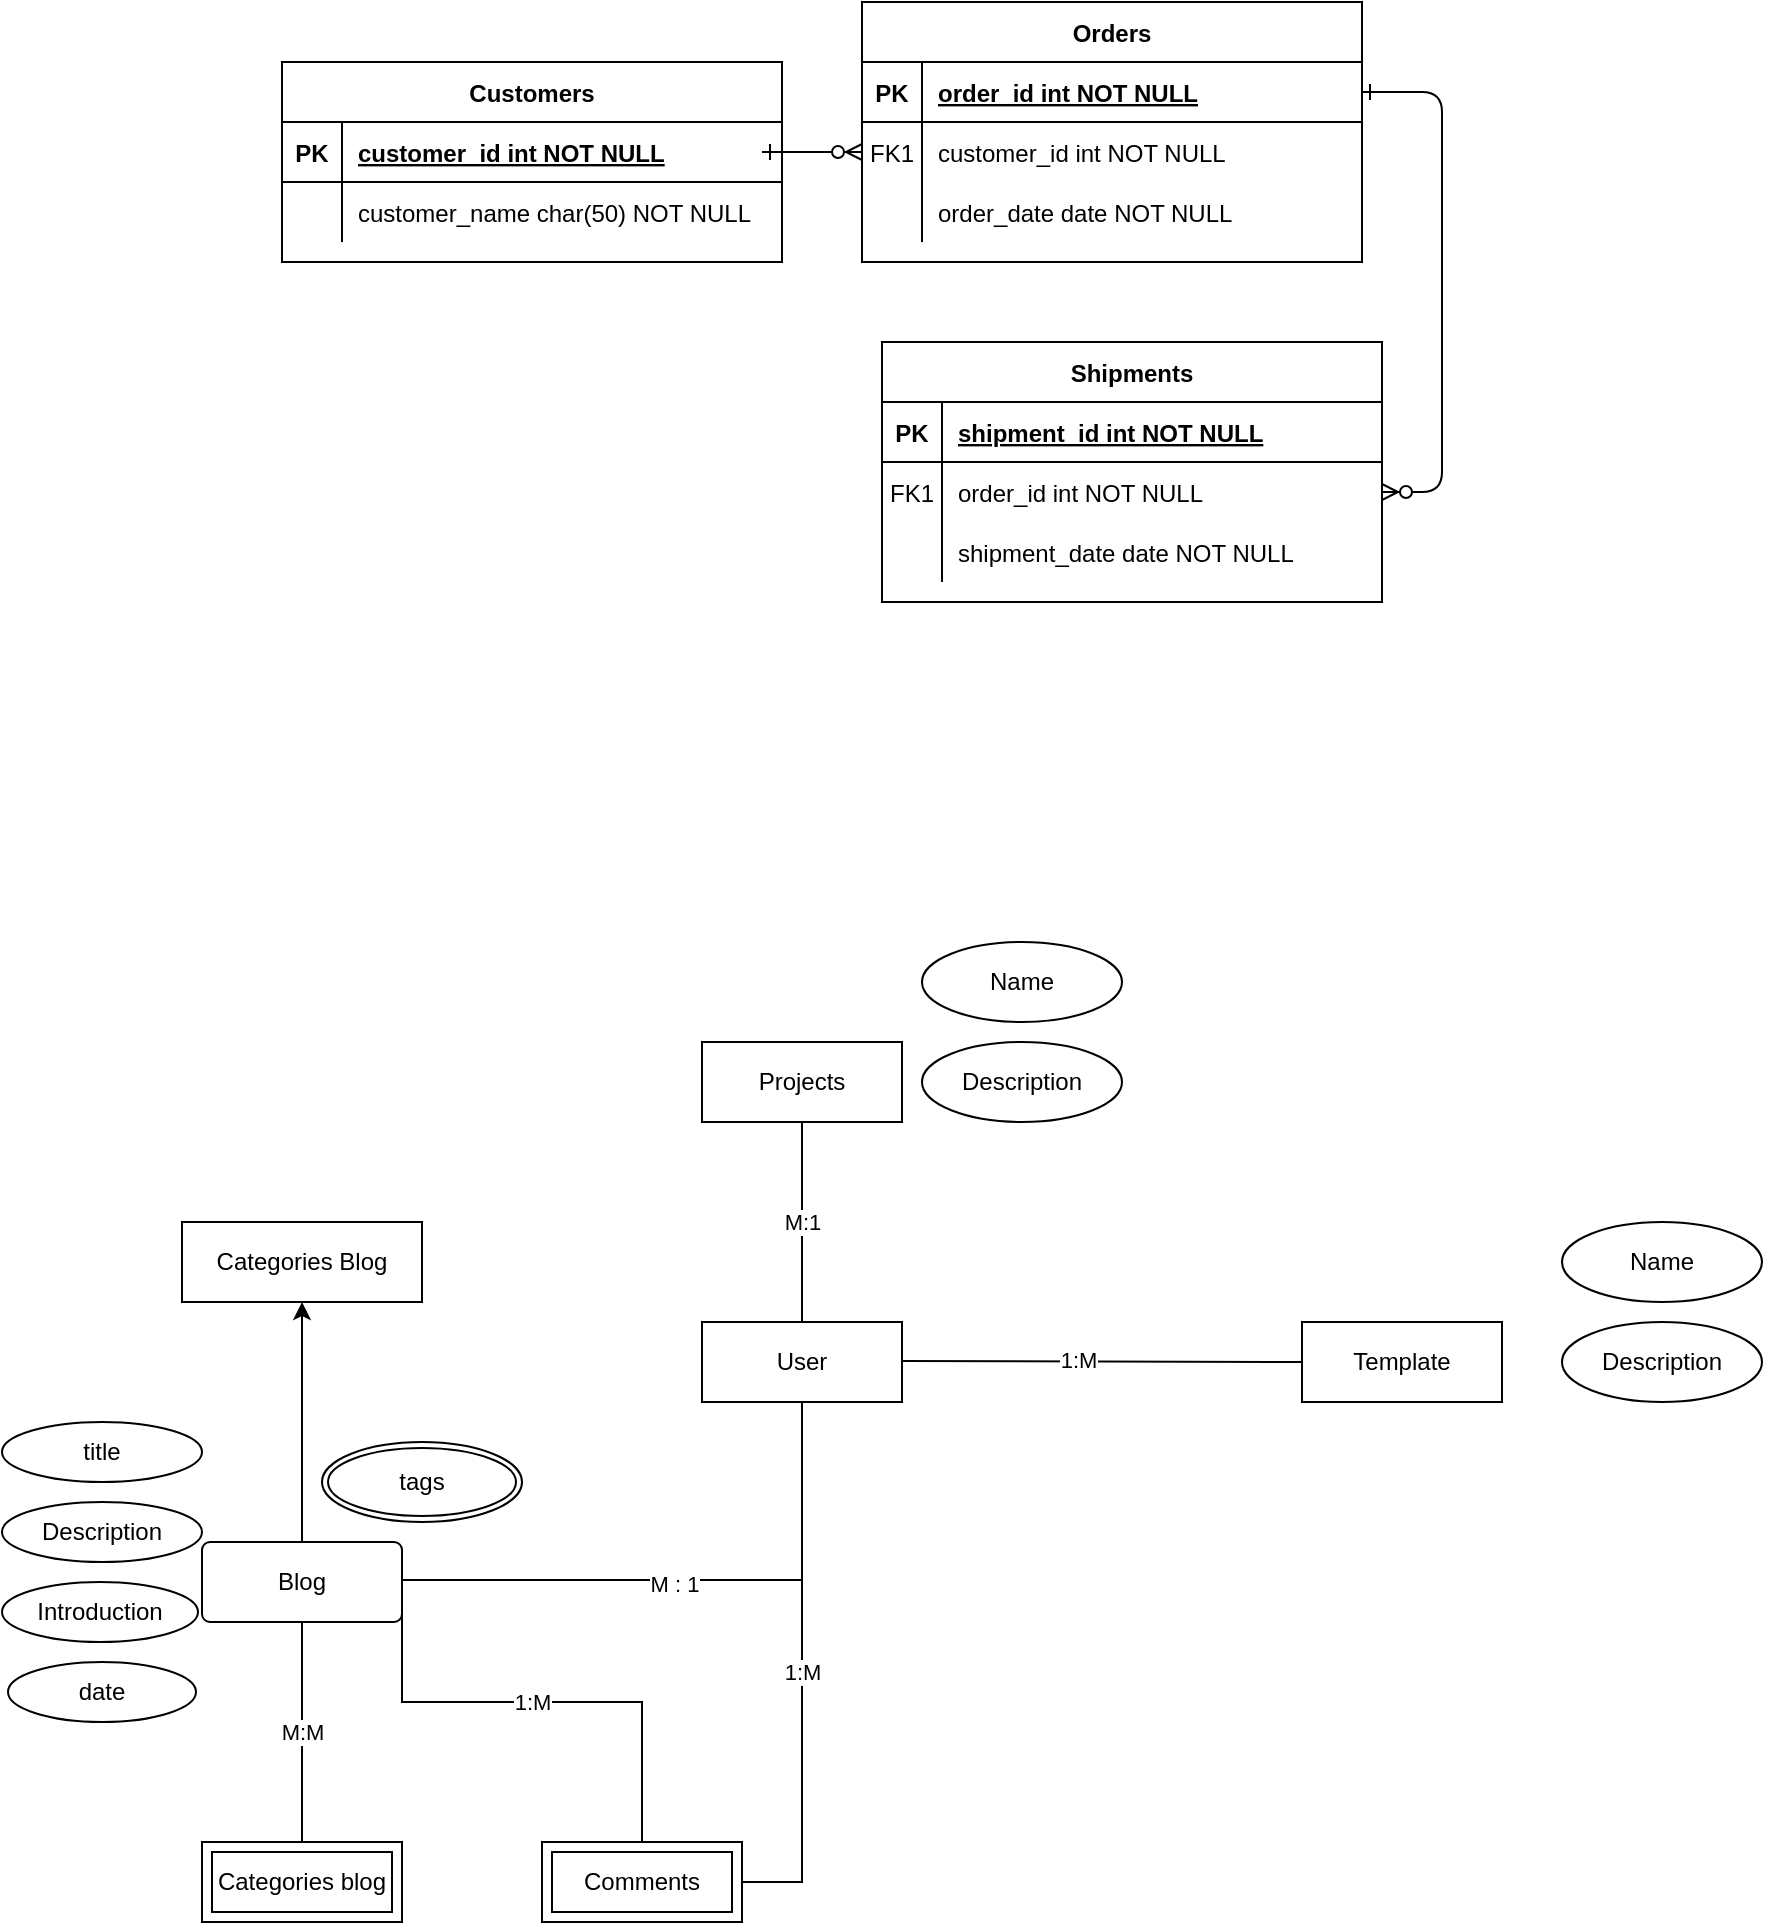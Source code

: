 <mxfile version="15.7.1" type="github">
  <diagram id="R2lEEEUBdFMjLlhIrx00" name="Page-1">
    <mxGraphModel dx="1422" dy="1898" grid="1" gridSize="10" guides="1" tooltips="1" connect="1" arrows="1" fold="1" page="1" pageScale="1" pageWidth="850" pageHeight="1100" math="0" shadow="0" extFonts="Permanent Marker^https://fonts.googleapis.com/css?family=Permanent+Marker">
      <root>
        <mxCell id="0" />
        <mxCell id="1" parent="0" />
        <mxCell id="C-vyLk0tnHw3VtMMgP7b-1" value="" style="edgeStyle=entityRelationEdgeStyle;endArrow=ERzeroToMany;startArrow=ERone;endFill=1;startFill=0;" parent="1" target="C-vyLk0tnHw3VtMMgP7b-6" edge="1">
          <mxGeometry width="100" height="100" relative="1" as="geometry">
            <mxPoint x="390" y="-75" as="sourcePoint" />
            <mxPoint x="440" y="480" as="targetPoint" />
          </mxGeometry>
        </mxCell>
        <mxCell id="C-vyLk0tnHw3VtMMgP7b-12" value="" style="edgeStyle=entityRelationEdgeStyle;endArrow=ERzeroToMany;startArrow=ERone;endFill=1;startFill=0;" parent="1" source="C-vyLk0tnHw3VtMMgP7b-3" target="C-vyLk0tnHw3VtMMgP7b-17" edge="1">
          <mxGeometry width="100" height="100" relative="1" as="geometry">
            <mxPoint x="400" y="40" as="sourcePoint" />
            <mxPoint x="460" y="65" as="targetPoint" />
          </mxGeometry>
        </mxCell>
        <mxCell id="C-vyLk0tnHw3VtMMgP7b-2" value="Orders" style="shape=table;startSize=30;container=1;collapsible=1;childLayout=tableLayout;fixedRows=1;rowLines=0;fontStyle=1;align=center;resizeLast=1;" parent="1" vertex="1">
          <mxGeometry x="440" y="-150" width="250" height="130" as="geometry" />
        </mxCell>
        <mxCell id="C-vyLk0tnHw3VtMMgP7b-3" value="" style="shape=partialRectangle;collapsible=0;dropTarget=0;pointerEvents=0;fillColor=none;points=[[0,0.5],[1,0.5]];portConstraint=eastwest;top=0;left=0;right=0;bottom=1;" parent="C-vyLk0tnHw3VtMMgP7b-2" vertex="1">
          <mxGeometry y="30" width="250" height="30" as="geometry" />
        </mxCell>
        <mxCell id="C-vyLk0tnHw3VtMMgP7b-4" value="PK" style="shape=partialRectangle;overflow=hidden;connectable=0;fillColor=none;top=0;left=0;bottom=0;right=0;fontStyle=1;" parent="C-vyLk0tnHw3VtMMgP7b-3" vertex="1">
          <mxGeometry width="30" height="30" as="geometry">
            <mxRectangle width="30" height="30" as="alternateBounds" />
          </mxGeometry>
        </mxCell>
        <mxCell id="C-vyLk0tnHw3VtMMgP7b-5" value="order_id int NOT NULL " style="shape=partialRectangle;overflow=hidden;connectable=0;fillColor=none;top=0;left=0;bottom=0;right=0;align=left;spacingLeft=6;fontStyle=5;" parent="C-vyLk0tnHw3VtMMgP7b-3" vertex="1">
          <mxGeometry x="30" width="220" height="30" as="geometry">
            <mxRectangle width="220" height="30" as="alternateBounds" />
          </mxGeometry>
        </mxCell>
        <mxCell id="C-vyLk0tnHw3VtMMgP7b-6" value="" style="shape=partialRectangle;collapsible=0;dropTarget=0;pointerEvents=0;fillColor=none;points=[[0,0.5],[1,0.5]];portConstraint=eastwest;top=0;left=0;right=0;bottom=0;" parent="C-vyLk0tnHw3VtMMgP7b-2" vertex="1">
          <mxGeometry y="60" width="250" height="30" as="geometry" />
        </mxCell>
        <mxCell id="C-vyLk0tnHw3VtMMgP7b-7" value="FK1" style="shape=partialRectangle;overflow=hidden;connectable=0;fillColor=none;top=0;left=0;bottom=0;right=0;" parent="C-vyLk0tnHw3VtMMgP7b-6" vertex="1">
          <mxGeometry width="30" height="30" as="geometry">
            <mxRectangle width="30" height="30" as="alternateBounds" />
          </mxGeometry>
        </mxCell>
        <mxCell id="C-vyLk0tnHw3VtMMgP7b-8" value="customer_id int NOT NULL" style="shape=partialRectangle;overflow=hidden;connectable=0;fillColor=none;top=0;left=0;bottom=0;right=0;align=left;spacingLeft=6;" parent="C-vyLk0tnHw3VtMMgP7b-6" vertex="1">
          <mxGeometry x="30" width="220" height="30" as="geometry">
            <mxRectangle width="220" height="30" as="alternateBounds" />
          </mxGeometry>
        </mxCell>
        <mxCell id="C-vyLk0tnHw3VtMMgP7b-9" value="" style="shape=partialRectangle;collapsible=0;dropTarget=0;pointerEvents=0;fillColor=none;points=[[0,0.5],[1,0.5]];portConstraint=eastwest;top=0;left=0;right=0;bottom=0;" parent="C-vyLk0tnHw3VtMMgP7b-2" vertex="1">
          <mxGeometry y="90" width="250" height="30" as="geometry" />
        </mxCell>
        <mxCell id="C-vyLk0tnHw3VtMMgP7b-10" value="" style="shape=partialRectangle;overflow=hidden;connectable=0;fillColor=none;top=0;left=0;bottom=0;right=0;" parent="C-vyLk0tnHw3VtMMgP7b-9" vertex="1">
          <mxGeometry width="30" height="30" as="geometry">
            <mxRectangle width="30" height="30" as="alternateBounds" />
          </mxGeometry>
        </mxCell>
        <mxCell id="C-vyLk0tnHw3VtMMgP7b-11" value="order_date date NOT NULL" style="shape=partialRectangle;overflow=hidden;connectable=0;fillColor=none;top=0;left=0;bottom=0;right=0;align=left;spacingLeft=6;" parent="C-vyLk0tnHw3VtMMgP7b-9" vertex="1">
          <mxGeometry x="30" width="220" height="30" as="geometry">
            <mxRectangle width="220" height="30" as="alternateBounds" />
          </mxGeometry>
        </mxCell>
        <mxCell id="C-vyLk0tnHw3VtMMgP7b-13" value="Shipments" style="shape=table;startSize=30;container=1;collapsible=1;childLayout=tableLayout;fixedRows=1;rowLines=0;fontStyle=1;align=center;resizeLast=1;" parent="1" vertex="1">
          <mxGeometry x="450" y="20" width="250" height="130" as="geometry" />
        </mxCell>
        <mxCell id="C-vyLk0tnHw3VtMMgP7b-14" value="" style="shape=partialRectangle;collapsible=0;dropTarget=0;pointerEvents=0;fillColor=none;points=[[0,0.5],[1,0.5]];portConstraint=eastwest;top=0;left=0;right=0;bottom=1;" parent="C-vyLk0tnHw3VtMMgP7b-13" vertex="1">
          <mxGeometry y="30" width="250" height="30" as="geometry" />
        </mxCell>
        <mxCell id="C-vyLk0tnHw3VtMMgP7b-15" value="PK" style="shape=partialRectangle;overflow=hidden;connectable=0;fillColor=none;top=0;left=0;bottom=0;right=0;fontStyle=1;" parent="C-vyLk0tnHw3VtMMgP7b-14" vertex="1">
          <mxGeometry width="30" height="30" as="geometry">
            <mxRectangle width="30" height="30" as="alternateBounds" />
          </mxGeometry>
        </mxCell>
        <mxCell id="C-vyLk0tnHw3VtMMgP7b-16" value="shipment_id int NOT NULL " style="shape=partialRectangle;overflow=hidden;connectable=0;fillColor=none;top=0;left=0;bottom=0;right=0;align=left;spacingLeft=6;fontStyle=5;" parent="C-vyLk0tnHw3VtMMgP7b-14" vertex="1">
          <mxGeometry x="30" width="220" height="30" as="geometry">
            <mxRectangle width="220" height="30" as="alternateBounds" />
          </mxGeometry>
        </mxCell>
        <mxCell id="C-vyLk0tnHw3VtMMgP7b-17" value="" style="shape=partialRectangle;collapsible=0;dropTarget=0;pointerEvents=0;fillColor=none;points=[[0,0.5],[1,0.5]];portConstraint=eastwest;top=0;left=0;right=0;bottom=0;" parent="C-vyLk0tnHw3VtMMgP7b-13" vertex="1">
          <mxGeometry y="60" width="250" height="30" as="geometry" />
        </mxCell>
        <mxCell id="C-vyLk0tnHw3VtMMgP7b-18" value="FK1" style="shape=partialRectangle;overflow=hidden;connectable=0;fillColor=none;top=0;left=0;bottom=0;right=0;" parent="C-vyLk0tnHw3VtMMgP7b-17" vertex="1">
          <mxGeometry width="30" height="30" as="geometry">
            <mxRectangle width="30" height="30" as="alternateBounds" />
          </mxGeometry>
        </mxCell>
        <mxCell id="C-vyLk0tnHw3VtMMgP7b-19" value="order_id int NOT NULL" style="shape=partialRectangle;overflow=hidden;connectable=0;fillColor=none;top=0;left=0;bottom=0;right=0;align=left;spacingLeft=6;" parent="C-vyLk0tnHw3VtMMgP7b-17" vertex="1">
          <mxGeometry x="30" width="220" height="30" as="geometry">
            <mxRectangle width="220" height="30" as="alternateBounds" />
          </mxGeometry>
        </mxCell>
        <mxCell id="C-vyLk0tnHw3VtMMgP7b-20" value="" style="shape=partialRectangle;collapsible=0;dropTarget=0;pointerEvents=0;fillColor=none;points=[[0,0.5],[1,0.5]];portConstraint=eastwest;top=0;left=0;right=0;bottom=0;" parent="C-vyLk0tnHw3VtMMgP7b-13" vertex="1">
          <mxGeometry y="90" width="250" height="30" as="geometry" />
        </mxCell>
        <mxCell id="C-vyLk0tnHw3VtMMgP7b-21" value="" style="shape=partialRectangle;overflow=hidden;connectable=0;fillColor=none;top=0;left=0;bottom=0;right=0;" parent="C-vyLk0tnHw3VtMMgP7b-20" vertex="1">
          <mxGeometry width="30" height="30" as="geometry">
            <mxRectangle width="30" height="30" as="alternateBounds" />
          </mxGeometry>
        </mxCell>
        <mxCell id="C-vyLk0tnHw3VtMMgP7b-22" value="shipment_date date NOT NULL" style="shape=partialRectangle;overflow=hidden;connectable=0;fillColor=none;top=0;left=0;bottom=0;right=0;align=left;spacingLeft=6;" parent="C-vyLk0tnHw3VtMMgP7b-20" vertex="1">
          <mxGeometry x="30" width="220" height="30" as="geometry">
            <mxRectangle width="220" height="30" as="alternateBounds" />
          </mxGeometry>
        </mxCell>
        <mxCell id="C-vyLk0tnHw3VtMMgP7b-23" value="Customers" style="shape=table;startSize=30;container=1;collapsible=1;childLayout=tableLayout;fixedRows=1;rowLines=0;fontStyle=1;align=center;resizeLast=1;" parent="1" vertex="1">
          <mxGeometry x="150" y="-120" width="250" height="100" as="geometry" />
        </mxCell>
        <mxCell id="C-vyLk0tnHw3VtMMgP7b-24" value="" style="shape=partialRectangle;collapsible=0;dropTarget=0;pointerEvents=0;fillColor=none;points=[[0,0.5],[1,0.5]];portConstraint=eastwest;top=0;left=0;right=0;bottom=1;" parent="C-vyLk0tnHw3VtMMgP7b-23" vertex="1">
          <mxGeometry y="30" width="250" height="30" as="geometry" />
        </mxCell>
        <mxCell id="C-vyLk0tnHw3VtMMgP7b-25" value="PK" style="shape=partialRectangle;overflow=hidden;connectable=0;fillColor=none;top=0;left=0;bottom=0;right=0;fontStyle=1;" parent="C-vyLk0tnHw3VtMMgP7b-24" vertex="1">
          <mxGeometry width="30" height="30" as="geometry">
            <mxRectangle width="30" height="30" as="alternateBounds" />
          </mxGeometry>
        </mxCell>
        <mxCell id="C-vyLk0tnHw3VtMMgP7b-26" value="customer_id int NOT NULL " style="shape=partialRectangle;overflow=hidden;connectable=0;fillColor=none;top=0;left=0;bottom=0;right=0;align=left;spacingLeft=6;fontStyle=5;" parent="C-vyLk0tnHw3VtMMgP7b-24" vertex="1">
          <mxGeometry x="30" width="220" height="30" as="geometry">
            <mxRectangle width="220" height="30" as="alternateBounds" />
          </mxGeometry>
        </mxCell>
        <mxCell id="C-vyLk0tnHw3VtMMgP7b-27" value="" style="shape=partialRectangle;collapsible=0;dropTarget=0;pointerEvents=0;fillColor=none;points=[[0,0.5],[1,0.5]];portConstraint=eastwest;top=0;left=0;right=0;bottom=0;" parent="C-vyLk0tnHw3VtMMgP7b-23" vertex="1">
          <mxGeometry y="60" width="250" height="30" as="geometry" />
        </mxCell>
        <mxCell id="C-vyLk0tnHw3VtMMgP7b-28" value="" style="shape=partialRectangle;overflow=hidden;connectable=0;fillColor=none;top=0;left=0;bottom=0;right=0;" parent="C-vyLk0tnHw3VtMMgP7b-27" vertex="1">
          <mxGeometry width="30" height="30" as="geometry">
            <mxRectangle width="30" height="30" as="alternateBounds" />
          </mxGeometry>
        </mxCell>
        <mxCell id="C-vyLk0tnHw3VtMMgP7b-29" value="customer_name char(50) NOT NULL" style="shape=partialRectangle;overflow=hidden;connectable=0;fillColor=none;top=0;left=0;bottom=0;right=0;align=left;spacingLeft=6;" parent="C-vyLk0tnHw3VtMMgP7b-27" vertex="1">
          <mxGeometry x="30" width="220" height="30" as="geometry">
            <mxRectangle width="220" height="30" as="alternateBounds" />
          </mxGeometry>
        </mxCell>
        <mxCell id="mhd1rwPNE3jdb9sb6sS8-23" style="edgeStyle=orthogonalEdgeStyle;rounded=0;orthogonalLoop=1;jettySize=auto;html=1;exitX=0.5;exitY=0;exitDx=0;exitDy=0;entryX=0.5;entryY=1;entryDx=0;entryDy=0;" edge="1" parent="1" source="mhd1rwPNE3jdb9sb6sS8-1" target="mhd1rwPNE3jdb9sb6sS8-18">
          <mxGeometry relative="1" as="geometry" />
        </mxCell>
        <mxCell id="mhd1rwPNE3jdb9sb6sS8-1" value="Blog" style="rounded=1;arcSize=10;whiteSpace=wrap;html=1;align=center;" vertex="1" parent="1">
          <mxGeometry x="110" y="620" width="100" height="40" as="geometry" />
        </mxCell>
        <mxCell id="mhd1rwPNE3jdb9sb6sS8-2" value="title" style="ellipse;whiteSpace=wrap;html=1;align=center;" vertex="1" parent="1">
          <mxGeometry x="10" y="560" width="100" height="30" as="geometry" />
        </mxCell>
        <mxCell id="mhd1rwPNE3jdb9sb6sS8-3" value="Description" style="ellipse;whiteSpace=wrap;html=1;align=center;" vertex="1" parent="1">
          <mxGeometry x="10" y="600" width="100" height="30" as="geometry" />
        </mxCell>
        <mxCell id="mhd1rwPNE3jdb9sb6sS8-4" value="Introduction" style="ellipse;whiteSpace=wrap;html=1;align=center;" vertex="1" parent="1">
          <mxGeometry x="10" y="640" width="98" height="30" as="geometry" />
        </mxCell>
        <mxCell id="mhd1rwPNE3jdb9sb6sS8-11" value="User" style="whiteSpace=wrap;html=1;align=center;" vertex="1" parent="1">
          <mxGeometry x="360" y="510" width="100" height="40" as="geometry" />
        </mxCell>
        <mxCell id="mhd1rwPNE3jdb9sb6sS8-18" value="Categories Blog" style="whiteSpace=wrap;html=1;align=center;" vertex="1" parent="1">
          <mxGeometry x="100" y="460" width="120" height="40" as="geometry" />
        </mxCell>
        <mxCell id="mhd1rwPNE3jdb9sb6sS8-19" value="Comments" style="shape=ext;margin=3;double=1;whiteSpace=wrap;html=1;align=center;" vertex="1" parent="1">
          <mxGeometry x="280" y="770" width="100" height="40" as="geometry" />
        </mxCell>
        <mxCell id="mhd1rwPNE3jdb9sb6sS8-24" value="date" style="ellipse;whiteSpace=wrap;html=1;align=center;" vertex="1" parent="1">
          <mxGeometry x="13" y="680" width="94" height="30" as="geometry" />
        </mxCell>
        <mxCell id="mhd1rwPNE3jdb9sb6sS8-27" value="tags" style="ellipse;shape=doubleEllipse;margin=3;whiteSpace=wrap;html=1;align=center;" vertex="1" parent="1">
          <mxGeometry x="170" y="570" width="100" height="40" as="geometry" />
        </mxCell>
        <mxCell id="mhd1rwPNE3jdb9sb6sS8-32" value="" style="endArrow=none;html=1;rounded=0;entryX=0.5;entryY=1;entryDx=0;entryDy=0;" edge="1" parent="1" target="mhd1rwPNE3jdb9sb6sS8-11">
          <mxGeometry relative="1" as="geometry">
            <mxPoint x="210" y="639" as="sourcePoint" />
            <mxPoint x="370" y="639" as="targetPoint" />
            <Array as="points">
              <mxPoint x="410" y="639" />
            </Array>
          </mxGeometry>
        </mxCell>
        <mxCell id="mhd1rwPNE3jdb9sb6sS8-33" value="M : 1" style="edgeLabel;html=1;align=center;verticalAlign=middle;resizable=0;points=[];" vertex="1" connectable="0" parent="mhd1rwPNE3jdb9sb6sS8-32">
          <mxGeometry x="-0.059" y="-2" relative="1" as="geometry">
            <mxPoint as="offset" />
          </mxGeometry>
        </mxCell>
        <mxCell id="mhd1rwPNE3jdb9sb6sS8-34" value="Categories blog" style="shape=ext;margin=3;double=1;whiteSpace=wrap;html=1;align=center;" vertex="1" parent="1">
          <mxGeometry x="110" y="770" width="100" height="40" as="geometry" />
        </mxCell>
        <mxCell id="mhd1rwPNE3jdb9sb6sS8-36" value="M:M" style="endArrow=none;html=1;rounded=0;exitX=0.5;exitY=0;exitDx=0;exitDy=0;entryX=0.5;entryY=1;entryDx=0;entryDy=0;" edge="1" parent="1" source="mhd1rwPNE3jdb9sb6sS8-34" target="mhd1rwPNE3jdb9sb6sS8-1">
          <mxGeometry relative="1" as="geometry">
            <mxPoint x="170" y="750" as="sourcePoint" />
            <mxPoint x="330" y="750" as="targetPoint" />
          </mxGeometry>
        </mxCell>
        <mxCell id="mhd1rwPNE3jdb9sb6sS8-37" value="1:M" style="endArrow=none;html=1;rounded=0;entryX=1;entryY=0.5;entryDx=0;entryDy=0;" edge="1" parent="1" target="mhd1rwPNE3jdb9sb6sS8-19">
          <mxGeometry relative="1" as="geometry">
            <mxPoint x="410" y="550" as="sourcePoint" />
            <mxPoint x="500" y="700" as="targetPoint" />
            <Array as="points">
              <mxPoint x="410" y="790" />
            </Array>
          </mxGeometry>
        </mxCell>
        <mxCell id="mhd1rwPNE3jdb9sb6sS8-38" value="1:M" style="endArrow=none;html=1;rounded=0;exitX=1;exitY=0.5;exitDx=0;exitDy=0;entryX=0.5;entryY=0;entryDx=0;entryDy=0;" edge="1" parent="1" source="mhd1rwPNE3jdb9sb6sS8-1" target="mhd1rwPNE3jdb9sb6sS8-19">
          <mxGeometry relative="1" as="geometry">
            <mxPoint x="340" y="700" as="sourcePoint" />
            <mxPoint x="500" y="700" as="targetPoint" />
            <Array as="points">
              <mxPoint x="210" y="700" />
              <mxPoint x="330" y="700" />
            </Array>
          </mxGeometry>
        </mxCell>
        <mxCell id="mhd1rwPNE3jdb9sb6sS8-40" value="Template" style="whiteSpace=wrap;html=1;align=center;" vertex="1" parent="1">
          <mxGeometry x="660" y="510" width="100" height="40" as="geometry" />
        </mxCell>
        <mxCell id="mhd1rwPNE3jdb9sb6sS8-41" value="" style="endArrow=none;html=1;rounded=0;entryX=0;entryY=0.5;entryDx=0;entryDy=0;" edge="1" parent="1" target="mhd1rwPNE3jdb9sb6sS8-40">
          <mxGeometry relative="1" as="geometry">
            <mxPoint x="460" y="529.5" as="sourcePoint" />
            <mxPoint x="620" y="529.5" as="targetPoint" />
          </mxGeometry>
        </mxCell>
        <mxCell id="mhd1rwPNE3jdb9sb6sS8-42" value="1:M" style="edgeLabel;html=1;align=center;verticalAlign=middle;resizable=0;points=[];" vertex="1" connectable="0" parent="mhd1rwPNE3jdb9sb6sS8-41">
          <mxGeometry x="-0.12" y="1" relative="1" as="geometry">
            <mxPoint as="offset" />
          </mxGeometry>
        </mxCell>
        <mxCell id="mhd1rwPNE3jdb9sb6sS8-43" value="Name" style="ellipse;whiteSpace=wrap;html=1;align=center;" vertex="1" parent="1">
          <mxGeometry x="790" y="460" width="100" height="40" as="geometry" />
        </mxCell>
        <mxCell id="mhd1rwPNE3jdb9sb6sS8-44" value="Description" style="ellipse;whiteSpace=wrap;html=1;align=center;" vertex="1" parent="1">
          <mxGeometry x="790" y="510" width="100" height="40" as="geometry" />
        </mxCell>
        <mxCell id="mhd1rwPNE3jdb9sb6sS8-45" value="Projects" style="whiteSpace=wrap;html=1;align=center;" vertex="1" parent="1">
          <mxGeometry x="360" y="370" width="100" height="40" as="geometry" />
        </mxCell>
        <mxCell id="mhd1rwPNE3jdb9sb6sS8-46" value="M:1" style="endArrow=none;html=1;rounded=0;entryX=0.5;entryY=0;entryDx=0;entryDy=0;" edge="1" parent="1" target="mhd1rwPNE3jdb9sb6sS8-11">
          <mxGeometry relative="1" as="geometry">
            <mxPoint x="410" y="410" as="sourcePoint" />
            <mxPoint x="570" y="410" as="targetPoint" />
          </mxGeometry>
        </mxCell>
        <mxCell id="mhd1rwPNE3jdb9sb6sS8-47" value="Name" style="ellipse;whiteSpace=wrap;html=1;align=center;" vertex="1" parent="1">
          <mxGeometry x="470" y="320" width="100" height="40" as="geometry" />
        </mxCell>
        <mxCell id="mhd1rwPNE3jdb9sb6sS8-48" value="Description" style="ellipse;whiteSpace=wrap;html=1;align=center;" vertex="1" parent="1">
          <mxGeometry x="470" y="370" width="100" height="40" as="geometry" />
        </mxCell>
      </root>
    </mxGraphModel>
  </diagram>
</mxfile>
